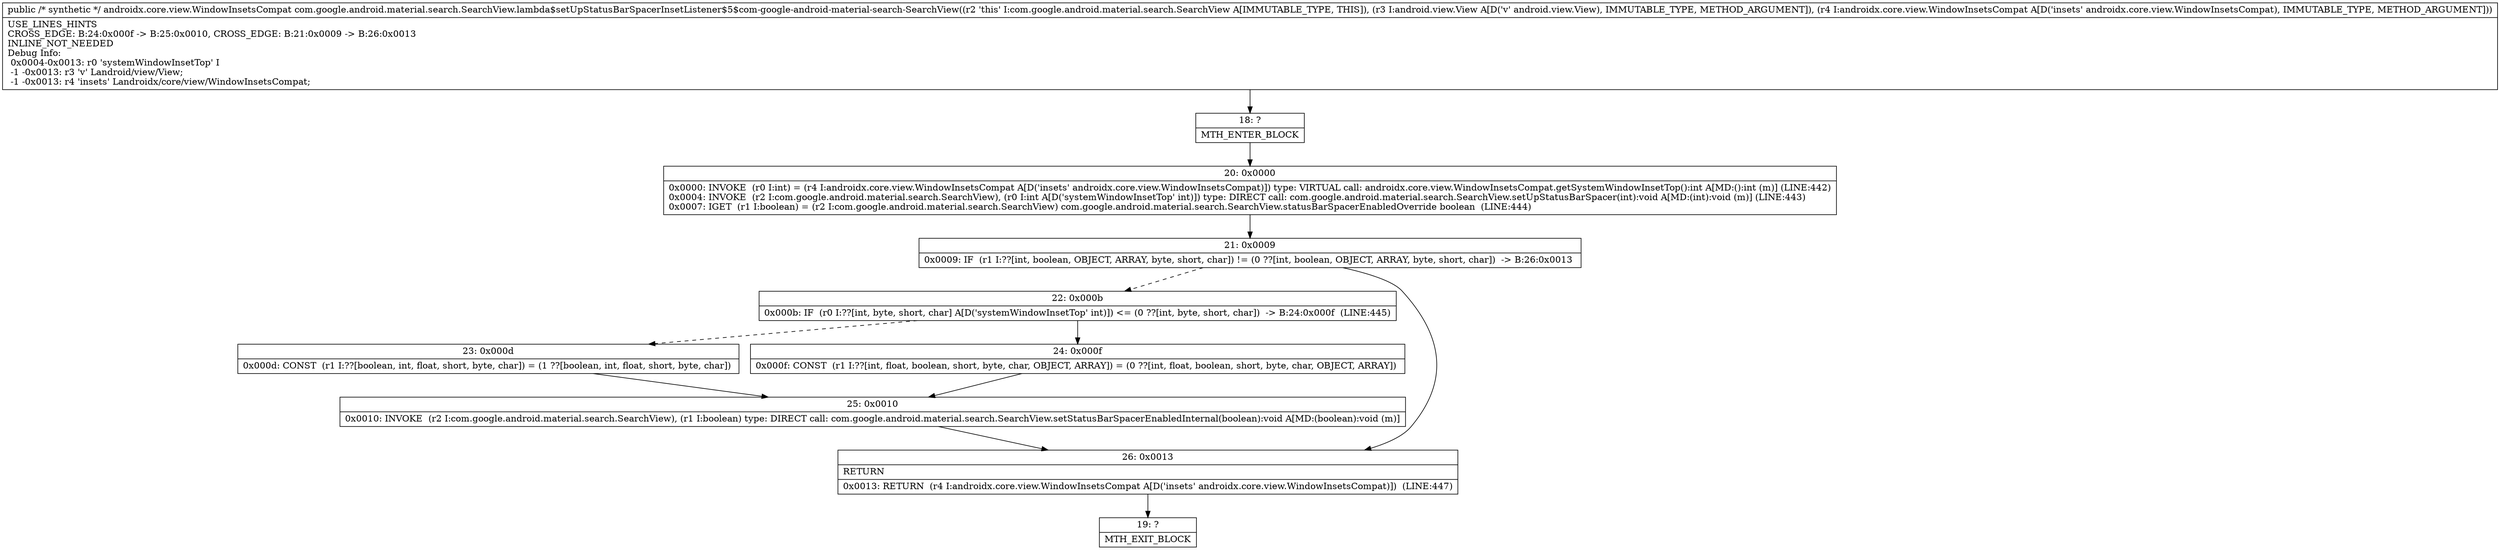 digraph "CFG forcom.google.android.material.search.SearchView.lambda$setUpStatusBarSpacerInsetListener$5$com\-google\-android\-material\-search\-SearchView(Landroid\/view\/View;Landroidx\/core\/view\/WindowInsetsCompat;)Landroidx\/core\/view\/WindowInsetsCompat;" {
Node_18 [shape=record,label="{18\:\ ?|MTH_ENTER_BLOCK\l}"];
Node_20 [shape=record,label="{20\:\ 0x0000|0x0000: INVOKE  (r0 I:int) = (r4 I:androidx.core.view.WindowInsetsCompat A[D('insets' androidx.core.view.WindowInsetsCompat)]) type: VIRTUAL call: androidx.core.view.WindowInsetsCompat.getSystemWindowInsetTop():int A[MD:():int (m)] (LINE:442)\l0x0004: INVOKE  (r2 I:com.google.android.material.search.SearchView), (r0 I:int A[D('systemWindowInsetTop' int)]) type: DIRECT call: com.google.android.material.search.SearchView.setUpStatusBarSpacer(int):void A[MD:(int):void (m)] (LINE:443)\l0x0007: IGET  (r1 I:boolean) = (r2 I:com.google.android.material.search.SearchView) com.google.android.material.search.SearchView.statusBarSpacerEnabledOverride boolean  (LINE:444)\l}"];
Node_21 [shape=record,label="{21\:\ 0x0009|0x0009: IF  (r1 I:??[int, boolean, OBJECT, ARRAY, byte, short, char]) != (0 ??[int, boolean, OBJECT, ARRAY, byte, short, char])  \-\> B:26:0x0013 \l}"];
Node_22 [shape=record,label="{22\:\ 0x000b|0x000b: IF  (r0 I:??[int, byte, short, char] A[D('systemWindowInsetTop' int)]) \<= (0 ??[int, byte, short, char])  \-\> B:24:0x000f  (LINE:445)\l}"];
Node_23 [shape=record,label="{23\:\ 0x000d|0x000d: CONST  (r1 I:??[boolean, int, float, short, byte, char]) = (1 ??[boolean, int, float, short, byte, char]) \l}"];
Node_25 [shape=record,label="{25\:\ 0x0010|0x0010: INVOKE  (r2 I:com.google.android.material.search.SearchView), (r1 I:boolean) type: DIRECT call: com.google.android.material.search.SearchView.setStatusBarSpacerEnabledInternal(boolean):void A[MD:(boolean):void (m)]\l}"];
Node_24 [shape=record,label="{24\:\ 0x000f|0x000f: CONST  (r1 I:??[int, float, boolean, short, byte, char, OBJECT, ARRAY]) = (0 ??[int, float, boolean, short, byte, char, OBJECT, ARRAY]) \l}"];
Node_26 [shape=record,label="{26\:\ 0x0013|RETURN\l|0x0013: RETURN  (r4 I:androidx.core.view.WindowInsetsCompat A[D('insets' androidx.core.view.WindowInsetsCompat)])  (LINE:447)\l}"];
Node_19 [shape=record,label="{19\:\ ?|MTH_EXIT_BLOCK\l}"];
MethodNode[shape=record,label="{public \/* synthetic *\/ androidx.core.view.WindowInsetsCompat com.google.android.material.search.SearchView.lambda$setUpStatusBarSpacerInsetListener$5$com\-google\-android\-material\-search\-SearchView((r2 'this' I:com.google.android.material.search.SearchView A[IMMUTABLE_TYPE, THIS]), (r3 I:android.view.View A[D('v' android.view.View), IMMUTABLE_TYPE, METHOD_ARGUMENT]), (r4 I:androidx.core.view.WindowInsetsCompat A[D('insets' androidx.core.view.WindowInsetsCompat), IMMUTABLE_TYPE, METHOD_ARGUMENT]))  | USE_LINES_HINTS\lCROSS_EDGE: B:24:0x000f \-\> B:25:0x0010, CROSS_EDGE: B:21:0x0009 \-\> B:26:0x0013\lINLINE_NOT_NEEDED\lDebug Info:\l  0x0004\-0x0013: r0 'systemWindowInsetTop' I\l  \-1 \-0x0013: r3 'v' Landroid\/view\/View;\l  \-1 \-0x0013: r4 'insets' Landroidx\/core\/view\/WindowInsetsCompat;\l}"];
MethodNode -> Node_18;Node_18 -> Node_20;
Node_20 -> Node_21;
Node_21 -> Node_22[style=dashed];
Node_21 -> Node_26;
Node_22 -> Node_23[style=dashed];
Node_22 -> Node_24;
Node_23 -> Node_25;
Node_25 -> Node_26;
Node_24 -> Node_25;
Node_26 -> Node_19;
}

